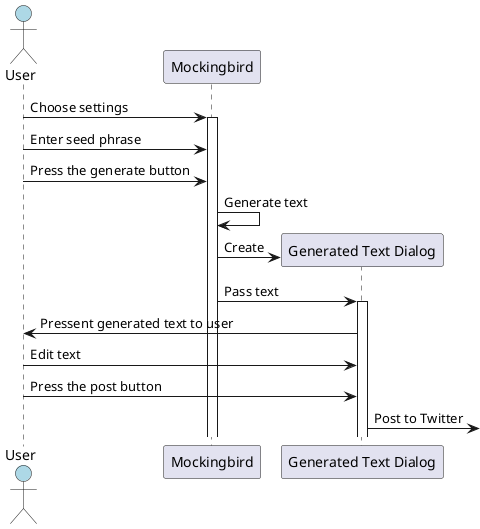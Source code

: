 @startuml
actor User as u #lightblue
participant Mockingbird as mb

u -> mb: Choose settings
activate mb
u -> mb: Enter seed phrase
u -> mb: Press the generate button
mb -> mb: Generate text
create "Generated Text Dialog" as db
mb -> db: Create
mb -> db: Pass text
activate db
db -> u: Pressent generated text to user
u -> db: Edit text
u -> db: Press the post button
db ->] : Post to Twitter
@enduml
